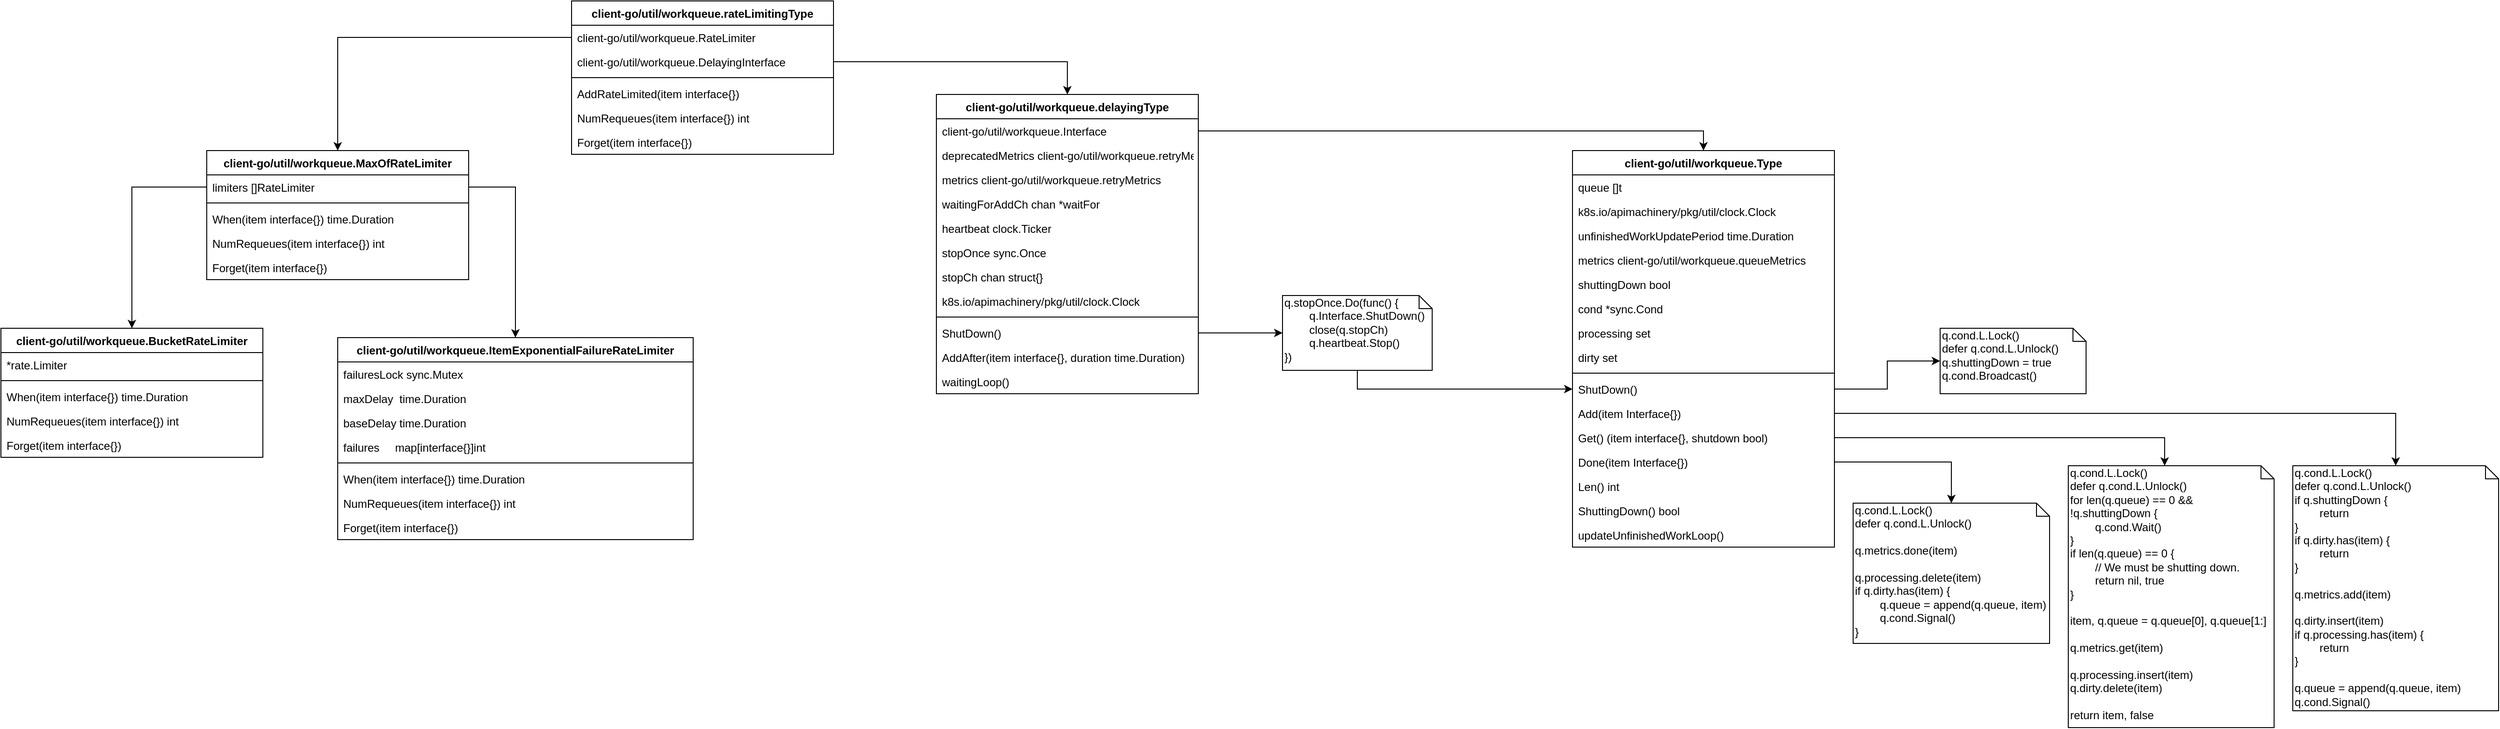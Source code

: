 <mxfile version="12.7.2" type="device"><diagram id="1T429KndA5g-u6NF77iO" name="第 1 页"><mxGraphModel dx="1773" dy="1849" grid="1" gridSize="10" guides="1" tooltips="1" connect="1" arrows="1" fold="1" page="1" pageScale="1" pageWidth="827" pageHeight="1169" math="0" shadow="0"><root><mxCell id="0"/><mxCell id="1" parent="0"/><mxCell id="t0IIOwGyQIORkeRnPakr-38" value="client-go/util/workqueue.rateLimitingType" style="swimlane;fontStyle=1;align=center;verticalAlign=top;childLayout=stackLayout;horizontal=1;startSize=26;horizontalStack=0;resizeParent=1;resizeParentMax=0;resizeLast=0;collapsible=1;marginBottom=0;" vertex="1" parent="1"><mxGeometry x="310" y="-220" width="280" height="164" as="geometry"/></mxCell><mxCell id="t0IIOwGyQIORkeRnPakr-45" value="client-go/util/workqueue.RateLimiter" style="text;strokeColor=none;fillColor=none;align=left;verticalAlign=top;spacingLeft=4;spacingRight=4;overflow=hidden;rotatable=0;points=[[0,0.5],[1,0.5]];portConstraint=eastwest;" vertex="1" parent="t0IIOwGyQIORkeRnPakr-38"><mxGeometry y="26" width="280" height="26" as="geometry"/></mxCell><mxCell id="t0IIOwGyQIORkeRnPakr-44" value="client-go/util/workqueue.DelayingInterface" style="text;strokeColor=none;fillColor=none;align=left;verticalAlign=top;spacingLeft=4;spacingRight=4;overflow=hidden;rotatable=0;points=[[0,0.5],[1,0.5]];portConstraint=eastwest;" vertex="1" parent="t0IIOwGyQIORkeRnPakr-38"><mxGeometry y="52" width="280" height="26" as="geometry"/></mxCell><mxCell id="t0IIOwGyQIORkeRnPakr-40" value="" style="line;strokeWidth=1;fillColor=none;align=left;verticalAlign=middle;spacingTop=-1;spacingLeft=3;spacingRight=3;rotatable=0;labelPosition=right;points=[];portConstraint=eastwest;" vertex="1" parent="t0IIOwGyQIORkeRnPakr-38"><mxGeometry y="78" width="280" height="8" as="geometry"/></mxCell><mxCell id="t0IIOwGyQIORkeRnPakr-41" value="AddRateLimited(item interface{})" style="text;strokeColor=none;fillColor=none;align=left;verticalAlign=top;spacingLeft=4;spacingRight=4;overflow=hidden;rotatable=0;points=[[0,0.5],[1,0.5]];portConstraint=eastwest;" vertex="1" parent="t0IIOwGyQIORkeRnPakr-38"><mxGeometry y="86" width="280" height="26" as="geometry"/></mxCell><mxCell id="t0IIOwGyQIORkeRnPakr-132" value="NumRequeues(item interface{}) int" style="text;strokeColor=none;fillColor=none;align=left;verticalAlign=top;spacingLeft=4;spacingRight=4;overflow=hidden;rotatable=0;points=[[0,0.5],[1,0.5]];portConstraint=eastwest;" vertex="1" parent="t0IIOwGyQIORkeRnPakr-38"><mxGeometry y="112" width="280" height="26" as="geometry"/></mxCell><mxCell id="t0IIOwGyQIORkeRnPakr-131" value="Forget(item interface{})" style="text;strokeColor=none;fillColor=none;align=left;verticalAlign=top;spacingLeft=4;spacingRight=4;overflow=hidden;rotatable=0;points=[[0,0.5],[1,0.5]];portConstraint=eastwest;" vertex="1" parent="t0IIOwGyQIORkeRnPakr-38"><mxGeometry y="138" width="280" height="26" as="geometry"/></mxCell><mxCell id="t0IIOwGyQIORkeRnPakr-46" value="client-go/util/workqueue.delayingType" style="swimlane;fontStyle=1;align=center;verticalAlign=top;childLayout=stackLayout;horizontal=1;startSize=26;horizontalStack=0;resizeParent=1;resizeParentMax=0;resizeLast=0;collapsible=1;marginBottom=0;" vertex="1" parent="1"><mxGeometry x="700" y="-120" width="280" height="320" as="geometry"/></mxCell><mxCell id="t0IIOwGyQIORkeRnPakr-51" value="client-go/util/workqueue.Interface" style="text;strokeColor=none;fillColor=none;align=left;verticalAlign=top;spacingLeft=4;spacingRight=4;overflow=hidden;rotatable=0;points=[[0,0.5],[1,0.5]];portConstraint=eastwest;" vertex="1" parent="t0IIOwGyQIORkeRnPakr-46"><mxGeometry y="26" width="280" height="26" as="geometry"/></mxCell><mxCell id="t0IIOwGyQIORkeRnPakr-58" value="deprecatedMetrics client-go/util/workqueue.retryMetrics" style="text;strokeColor=none;fillColor=none;align=left;verticalAlign=top;spacingLeft=4;spacingRight=4;overflow=hidden;rotatable=0;points=[[0,0.5],[1,0.5]];portConstraint=eastwest;" vertex="1" parent="t0IIOwGyQIORkeRnPakr-46"><mxGeometry y="52" width="280" height="26" as="geometry"/></mxCell><mxCell id="t0IIOwGyQIORkeRnPakr-57" value="metrics client-go/util/workqueue.retryMetrics" style="text;strokeColor=none;fillColor=none;align=left;verticalAlign=top;spacingLeft=4;spacingRight=4;overflow=hidden;rotatable=0;points=[[0,0.5],[1,0.5]];portConstraint=eastwest;" vertex="1" parent="t0IIOwGyQIORkeRnPakr-46"><mxGeometry y="78" width="280" height="26" as="geometry"/></mxCell><mxCell id="t0IIOwGyQIORkeRnPakr-56" value="waitingForAddCh chan *waitFor" style="text;strokeColor=none;fillColor=none;align=left;verticalAlign=top;spacingLeft=4;spacingRight=4;overflow=hidden;rotatable=0;points=[[0,0.5],[1,0.5]];portConstraint=eastwest;" vertex="1" parent="t0IIOwGyQIORkeRnPakr-46"><mxGeometry y="104" width="280" height="26" as="geometry"/></mxCell><mxCell id="t0IIOwGyQIORkeRnPakr-55" value="heartbeat clock.Ticker" style="text;strokeColor=none;fillColor=none;align=left;verticalAlign=top;spacingLeft=4;spacingRight=4;overflow=hidden;rotatable=0;points=[[0,0.5],[1,0.5]];portConstraint=eastwest;" vertex="1" parent="t0IIOwGyQIORkeRnPakr-46"><mxGeometry y="130" width="280" height="26" as="geometry"/></mxCell><mxCell id="t0IIOwGyQIORkeRnPakr-54" value="stopOnce sync.Once" style="text;strokeColor=none;fillColor=none;align=left;verticalAlign=top;spacingLeft=4;spacingRight=4;overflow=hidden;rotatable=0;points=[[0,0.5],[1,0.5]];portConstraint=eastwest;" vertex="1" parent="t0IIOwGyQIORkeRnPakr-46"><mxGeometry y="156" width="280" height="26" as="geometry"/></mxCell><mxCell id="t0IIOwGyQIORkeRnPakr-53" value="stopCh chan struct{}" style="text;strokeColor=none;fillColor=none;align=left;verticalAlign=top;spacingLeft=4;spacingRight=4;overflow=hidden;rotatable=0;points=[[0,0.5],[1,0.5]];portConstraint=eastwest;" vertex="1" parent="t0IIOwGyQIORkeRnPakr-46"><mxGeometry y="182" width="280" height="26" as="geometry"/></mxCell><mxCell id="t0IIOwGyQIORkeRnPakr-52" value="k8s.io/apimachinery/pkg/util/clock.Clock" style="text;strokeColor=none;fillColor=none;align=left;verticalAlign=top;spacingLeft=4;spacingRight=4;overflow=hidden;rotatable=0;points=[[0,0.5],[1,0.5]];portConstraint=eastwest;" vertex="1" parent="t0IIOwGyQIORkeRnPakr-46"><mxGeometry y="208" width="280" height="26" as="geometry"/></mxCell><mxCell id="t0IIOwGyQIORkeRnPakr-49" value="" style="line;strokeWidth=1;fillColor=none;align=left;verticalAlign=middle;spacingTop=-1;spacingLeft=3;spacingRight=3;rotatable=0;labelPosition=right;points=[];portConstraint=eastwest;" vertex="1" parent="t0IIOwGyQIORkeRnPakr-46"><mxGeometry y="234" width="280" height="8" as="geometry"/></mxCell><mxCell id="t0IIOwGyQIORkeRnPakr-50" value="ShutDown()" style="text;strokeColor=none;fillColor=none;align=left;verticalAlign=top;spacingLeft=4;spacingRight=4;overflow=hidden;rotatable=0;points=[[0,0.5],[1,0.5]];portConstraint=eastwest;" vertex="1" parent="t0IIOwGyQIORkeRnPakr-46"><mxGeometry y="242" width="280" height="26" as="geometry"/></mxCell><mxCell id="t0IIOwGyQIORkeRnPakr-125" value="AddAfter(item interface{}, duration time.Duration)" style="text;strokeColor=none;fillColor=none;align=left;verticalAlign=top;spacingLeft=4;spacingRight=4;overflow=hidden;rotatable=0;points=[[0,0.5],[1,0.5]];portConstraint=eastwest;" vertex="1" parent="t0IIOwGyQIORkeRnPakr-46"><mxGeometry y="268" width="280" height="26" as="geometry"/></mxCell><mxCell id="t0IIOwGyQIORkeRnPakr-126" value="waitingLoop()" style="text;strokeColor=none;fillColor=none;align=left;verticalAlign=top;spacingLeft=4;spacingRight=4;overflow=hidden;rotatable=0;points=[[0,0.5],[1,0.5]];portConstraint=eastwest;" vertex="1" parent="t0IIOwGyQIORkeRnPakr-46"><mxGeometry y="294" width="280" height="26" as="geometry"/></mxCell><mxCell id="t0IIOwGyQIORkeRnPakr-79" value="client-go/util/workqueue.Type" style="swimlane;fontStyle=1;align=center;verticalAlign=top;childLayout=stackLayout;horizontal=1;startSize=26;horizontalStack=0;resizeParent=1;resizeParentMax=0;resizeLast=0;collapsible=1;marginBottom=0;" vertex="1" parent="1"><mxGeometry x="1380" y="-60" width="280" height="424" as="geometry"/></mxCell><mxCell id="t0IIOwGyQIORkeRnPakr-98" value="queue []t" style="text;strokeColor=none;fillColor=none;align=left;verticalAlign=top;spacingLeft=4;spacingRight=4;overflow=hidden;rotatable=0;points=[[0,0.5],[1,0.5]];portConstraint=eastwest;" vertex="1" parent="t0IIOwGyQIORkeRnPakr-79"><mxGeometry y="26" width="280" height="26" as="geometry"/></mxCell><mxCell id="t0IIOwGyQIORkeRnPakr-105" value="k8s.io/apimachinery/pkg/util/clock.Clock" style="text;strokeColor=none;fillColor=none;align=left;verticalAlign=top;spacingLeft=4;spacingRight=4;overflow=hidden;rotatable=0;points=[[0,0.5],[1,0.5]];portConstraint=eastwest;" vertex="1" parent="t0IIOwGyQIORkeRnPakr-79"><mxGeometry y="52" width="280" height="26" as="geometry"/></mxCell><mxCell id="t0IIOwGyQIORkeRnPakr-104" value="unfinishedWorkUpdatePeriod time.Duration" style="text;strokeColor=none;fillColor=none;align=left;verticalAlign=top;spacingLeft=4;spacingRight=4;overflow=hidden;rotatable=0;points=[[0,0.5],[1,0.5]];portConstraint=eastwest;" vertex="1" parent="t0IIOwGyQIORkeRnPakr-79"><mxGeometry y="78" width="280" height="26" as="geometry"/></mxCell><mxCell id="t0IIOwGyQIORkeRnPakr-103" value="metrics client-go/util/workqueue.queueMetrics" style="text;strokeColor=none;fillColor=none;align=left;verticalAlign=top;spacingLeft=4;spacingRight=4;overflow=hidden;rotatable=0;points=[[0,0.5],[1,0.5]];portConstraint=eastwest;" vertex="1" parent="t0IIOwGyQIORkeRnPakr-79"><mxGeometry y="104" width="280" height="26" as="geometry"/></mxCell><mxCell id="t0IIOwGyQIORkeRnPakr-102" value="shuttingDown bool" style="text;strokeColor=none;fillColor=none;align=left;verticalAlign=top;spacingLeft=4;spacingRight=4;overflow=hidden;rotatable=0;points=[[0,0.5],[1,0.5]];portConstraint=eastwest;" vertex="1" parent="t0IIOwGyQIORkeRnPakr-79"><mxGeometry y="130" width="280" height="26" as="geometry"/></mxCell><mxCell id="t0IIOwGyQIORkeRnPakr-101" value="cond *sync.Cond" style="text;strokeColor=none;fillColor=none;align=left;verticalAlign=top;spacingLeft=4;spacingRight=4;overflow=hidden;rotatable=0;points=[[0,0.5],[1,0.5]];portConstraint=eastwest;" vertex="1" parent="t0IIOwGyQIORkeRnPakr-79"><mxGeometry y="156" width="280" height="26" as="geometry"/></mxCell><mxCell id="t0IIOwGyQIORkeRnPakr-100" value="processing set" style="text;strokeColor=none;fillColor=none;align=left;verticalAlign=top;spacingLeft=4;spacingRight=4;overflow=hidden;rotatable=0;points=[[0,0.5],[1,0.5]];portConstraint=eastwest;" vertex="1" parent="t0IIOwGyQIORkeRnPakr-79"><mxGeometry y="182" width="280" height="26" as="geometry"/></mxCell><mxCell id="t0IIOwGyQIORkeRnPakr-99" value="dirty set" style="text;strokeColor=none;fillColor=none;align=left;verticalAlign=top;spacingLeft=4;spacingRight=4;overflow=hidden;rotatable=0;points=[[0,0.5],[1,0.5]];portConstraint=eastwest;" vertex="1" parent="t0IIOwGyQIORkeRnPakr-79"><mxGeometry y="208" width="280" height="26" as="geometry"/></mxCell><mxCell id="t0IIOwGyQIORkeRnPakr-88" value="" style="line;strokeWidth=1;fillColor=none;align=left;verticalAlign=middle;spacingTop=-1;spacingLeft=3;spacingRight=3;rotatable=0;labelPosition=right;points=[];portConstraint=eastwest;" vertex="1" parent="t0IIOwGyQIORkeRnPakr-79"><mxGeometry y="234" width="280" height="8" as="geometry"/></mxCell><mxCell id="t0IIOwGyQIORkeRnPakr-89" value="ShutDown()" style="text;strokeColor=none;fillColor=none;align=left;verticalAlign=top;spacingLeft=4;spacingRight=4;overflow=hidden;rotatable=0;points=[[0,0.5],[1,0.5]];portConstraint=eastwest;" vertex="1" parent="t0IIOwGyQIORkeRnPakr-79"><mxGeometry y="242" width="280" height="26" as="geometry"/></mxCell><mxCell id="t0IIOwGyQIORkeRnPakr-109" value="Add(item Interface{})" style="text;strokeColor=none;fillColor=none;align=left;verticalAlign=top;spacingLeft=4;spacingRight=4;overflow=hidden;rotatable=0;points=[[0,0.5],[1,0.5]];portConstraint=eastwest;" vertex="1" parent="t0IIOwGyQIORkeRnPakr-79"><mxGeometry y="268" width="280" height="26" as="geometry"/></mxCell><mxCell id="t0IIOwGyQIORkeRnPakr-115" value="Get() (item interface{}, shutdown bool)" style="text;strokeColor=none;fillColor=none;align=left;verticalAlign=top;spacingLeft=4;spacingRight=4;overflow=hidden;rotatable=0;points=[[0,0.5],[1,0.5]];portConstraint=eastwest;" vertex="1" parent="t0IIOwGyQIORkeRnPakr-79"><mxGeometry y="294" width="280" height="26" as="geometry"/></mxCell><mxCell id="t0IIOwGyQIORkeRnPakr-112" value="Done(item Interface{})" style="text;strokeColor=none;fillColor=none;align=left;verticalAlign=top;spacingLeft=4;spacingRight=4;overflow=hidden;rotatable=0;points=[[0,0.5],[1,0.5]];portConstraint=eastwest;" vertex="1" parent="t0IIOwGyQIORkeRnPakr-79"><mxGeometry y="320" width="280" height="26" as="geometry"/></mxCell><mxCell id="t0IIOwGyQIORkeRnPakr-127" value="Len() int" style="text;strokeColor=none;fillColor=none;align=left;verticalAlign=top;spacingLeft=4;spacingRight=4;overflow=hidden;rotatable=0;points=[[0,0.5],[1,0.5]];portConstraint=eastwest;" vertex="1" parent="t0IIOwGyQIORkeRnPakr-79"><mxGeometry y="346" width="280" height="26" as="geometry"/></mxCell><mxCell id="t0IIOwGyQIORkeRnPakr-130" value="ShuttingDown() bool" style="text;strokeColor=none;fillColor=none;align=left;verticalAlign=top;spacingLeft=4;spacingRight=4;overflow=hidden;rotatable=0;points=[[0,0.5],[1,0.5]];portConstraint=eastwest;" vertex="1" parent="t0IIOwGyQIORkeRnPakr-79"><mxGeometry y="372" width="280" height="26" as="geometry"/></mxCell><mxCell id="t0IIOwGyQIORkeRnPakr-128" value="updateUnfinishedWorkLoop()" style="text;strokeColor=none;fillColor=none;align=left;verticalAlign=top;spacingLeft=4;spacingRight=4;overflow=hidden;rotatable=0;points=[[0,0.5],[1,0.5]];portConstraint=eastwest;" vertex="1" parent="t0IIOwGyQIORkeRnPakr-79"><mxGeometry y="398" width="280" height="26" as="geometry"/></mxCell><mxCell id="t0IIOwGyQIORkeRnPakr-106" style="edgeStyle=orthogonalEdgeStyle;rounded=0;orthogonalLoop=1;jettySize=auto;html=1;entryX=0;entryY=0.5;entryDx=0;entryDy=0;entryPerimeter=0;" edge="1" parent="1" source="t0IIOwGyQIORkeRnPakr-50" target="t0IIOwGyQIORkeRnPakr-122"><mxGeometry relative="1" as="geometry"/></mxCell><mxCell id="t0IIOwGyQIORkeRnPakr-107" style="edgeStyle=orthogonalEdgeStyle;rounded=0;orthogonalLoop=1;jettySize=auto;html=1;" edge="1" parent="1" source="t0IIOwGyQIORkeRnPakr-44" target="t0IIOwGyQIORkeRnPakr-46"><mxGeometry relative="1" as="geometry"/></mxCell><mxCell id="t0IIOwGyQIORkeRnPakr-108" style="edgeStyle=orthogonalEdgeStyle;rounded=0;orthogonalLoop=1;jettySize=auto;html=1;entryX=0.5;entryY=0;entryDx=0;entryDy=0;" edge="1" parent="1" source="t0IIOwGyQIORkeRnPakr-51" target="t0IIOwGyQIORkeRnPakr-79"><mxGeometry relative="1" as="geometry"/></mxCell><mxCell id="t0IIOwGyQIORkeRnPakr-110" value="&lt;div&gt;q.cond.L.Lock()&lt;/div&gt;&lt;div&gt;defer q.cond.L.Unlock()&lt;/div&gt;&lt;div&gt;if q.shuttingDown {&lt;/div&gt;&lt;div&gt;&lt;span style=&quot;white-space: pre&quot;&gt;&#9;&lt;/span&gt;return&lt;/div&gt;&lt;div&gt;}&lt;/div&gt;&lt;div&gt;if q.dirty.has(item) {&lt;/div&gt;&lt;div&gt;&lt;span style=&quot;white-space: pre&quot;&gt;&#9;&lt;/span&gt;return&lt;/div&gt;&lt;div&gt;}&lt;/div&gt;&lt;div&gt;&lt;br&gt;&lt;/div&gt;&lt;div&gt;q.metrics.add(item)&lt;/div&gt;&lt;div&gt;&lt;br&gt;&lt;/div&gt;&lt;div&gt;q.dirty.insert(item)&lt;/div&gt;&lt;div&gt;if q.processing.has(item) {&lt;/div&gt;&lt;div&gt;&lt;span style=&quot;white-space: pre&quot;&gt;&#9;&lt;/span&gt;return&lt;/div&gt;&lt;div&gt;}&lt;/div&gt;&lt;div&gt;&lt;br&gt;&lt;/div&gt;&lt;div&gt;q.queue = append(q.queue, item)&lt;/div&gt;&lt;div&gt;q.cond.Signal()&lt;/div&gt;" style="shape=note;whiteSpace=wrap;html=1;size=14;verticalAlign=top;align=left;spacingTop=-6;" vertex="1" parent="1"><mxGeometry x="2150" y="277" width="220" height="262" as="geometry"/></mxCell><mxCell id="t0IIOwGyQIORkeRnPakr-111" style="edgeStyle=orthogonalEdgeStyle;rounded=0;orthogonalLoop=1;jettySize=auto;html=1;entryX=0.5;entryY=0;entryDx=0;entryDy=0;entryPerimeter=0;" edge="1" parent="1" source="t0IIOwGyQIORkeRnPakr-109" target="t0IIOwGyQIORkeRnPakr-110"><mxGeometry relative="1" as="geometry"/></mxCell><mxCell id="t0IIOwGyQIORkeRnPakr-113" value="&lt;div&gt;q.cond.L.Lock()&lt;/div&gt;&lt;div&gt;defer q.cond.L.Unlock()&lt;/div&gt;&lt;div&gt;for len(q.queue) == 0 &amp;amp;&amp;amp; !q.shuttingDown {&lt;/div&gt;&lt;div&gt;&lt;span style=&quot;white-space: pre&quot;&gt;&#9;&lt;/span&gt;q.cond.Wait()&lt;/div&gt;&lt;div&gt;}&lt;/div&gt;&lt;div&gt;if len(q.queue) == 0 {&lt;/div&gt;&lt;div&gt;&lt;span style=&quot;white-space: pre&quot;&gt;&#9;&lt;/span&gt;// We must be shutting down.&lt;/div&gt;&lt;div&gt;&lt;span style=&quot;white-space: pre&quot;&gt;&#9;&lt;/span&gt;return nil, true&lt;/div&gt;&lt;div&gt;}&lt;/div&gt;&lt;div&gt;&lt;br&gt;&lt;/div&gt;&lt;div&gt;item, q.queue = q.queue[0], q.queue[1:]&lt;/div&gt;&lt;div&gt;&lt;br&gt;&lt;/div&gt;&lt;div&gt;q.metrics.get(item)&lt;/div&gt;&lt;div&gt;&lt;br&gt;&lt;/div&gt;&lt;div&gt;q.processing.insert(item)&lt;/div&gt;&lt;div&gt;q.dirty.delete(item)&lt;/div&gt;&lt;div&gt;&lt;br&gt;&lt;/div&gt;&lt;div&gt;return item, false&lt;/div&gt;" style="shape=note;whiteSpace=wrap;html=1;size=14;verticalAlign=top;align=left;spacingTop=-6;" vertex="1" parent="1"><mxGeometry x="1910" y="277" width="220" height="280" as="geometry"/></mxCell><mxCell id="t0IIOwGyQIORkeRnPakr-114" style="edgeStyle=orthogonalEdgeStyle;rounded=0;orthogonalLoop=1;jettySize=auto;html=1;entryX=0;entryY=0;entryDx=103;entryDy=0;entryPerimeter=0;exitX=1;exitY=0.5;exitDx=0;exitDy=0;" edge="1" parent="1" source="t0IIOwGyQIORkeRnPakr-115" target="t0IIOwGyQIORkeRnPakr-113"><mxGeometry relative="1" as="geometry"/></mxCell><mxCell id="t0IIOwGyQIORkeRnPakr-116" value="&lt;div&gt;q.cond.L.Lock()&lt;/div&gt;&lt;div&gt;defer q.cond.L.Unlock()&lt;/div&gt;&lt;div&gt;&lt;br&gt;&lt;/div&gt;&lt;div&gt;q.metrics.done(item)&lt;/div&gt;&lt;div&gt;&lt;br&gt;&lt;/div&gt;&lt;div&gt;q.processing.delete(item)&lt;/div&gt;&lt;div&gt;if q.dirty.has(item) {&lt;/div&gt;&lt;div&gt;&lt;span style=&quot;white-space: pre&quot;&gt;&#9;&lt;/span&gt;q.queue = append(q.queue, item)&lt;/div&gt;&lt;div&gt;&lt;span style=&quot;white-space: pre&quot;&gt;&#9;&lt;/span&gt;q.cond.Signal()&lt;/div&gt;&lt;div&gt;}&lt;/div&gt;" style="shape=note;whiteSpace=wrap;html=1;size=14;verticalAlign=top;align=left;spacingTop=-6;" vertex="1" parent="1"><mxGeometry x="1680" y="317" width="210" height="150" as="geometry"/></mxCell><mxCell id="t0IIOwGyQIORkeRnPakr-117" style="edgeStyle=orthogonalEdgeStyle;rounded=0;orthogonalLoop=1;jettySize=auto;html=1;exitX=1;exitY=0.5;exitDx=0;exitDy=0;" edge="1" parent="1" source="t0IIOwGyQIORkeRnPakr-112" target="t0IIOwGyQIORkeRnPakr-116"><mxGeometry relative="1" as="geometry"><mxPoint x="1711" y="270" as="sourcePoint"/></mxGeometry></mxCell><mxCell id="t0IIOwGyQIORkeRnPakr-118" value="&lt;div&gt;q.cond.L.Lock()&lt;/div&gt;&lt;div&gt;defer q.cond.L.Unlock()&lt;/div&gt;&lt;div&gt;q.shuttingDown = true&lt;/div&gt;&lt;div&gt;q.cond.Broadcast()&lt;/div&gt;" style="shape=note;whiteSpace=wrap;html=1;size=14;verticalAlign=top;align=left;spacingTop=-6;" vertex="1" parent="1"><mxGeometry x="1773" y="130" width="156" height="70" as="geometry"/></mxCell><mxCell id="t0IIOwGyQIORkeRnPakr-121" style="edgeStyle=orthogonalEdgeStyle;rounded=0;orthogonalLoop=1;jettySize=auto;html=1;" edge="1" parent="1" source="t0IIOwGyQIORkeRnPakr-89" target="t0IIOwGyQIORkeRnPakr-118"><mxGeometry relative="1" as="geometry"/></mxCell><mxCell id="t0IIOwGyQIORkeRnPakr-124" style="edgeStyle=orthogonalEdgeStyle;rounded=0;orthogonalLoop=1;jettySize=auto;html=1;entryX=0;entryY=0.5;entryDx=0;entryDy=0;" edge="1" parent="1" source="t0IIOwGyQIORkeRnPakr-122" target="t0IIOwGyQIORkeRnPakr-89"><mxGeometry relative="1" as="geometry"/></mxCell><mxCell id="t0IIOwGyQIORkeRnPakr-122" value="&lt;div&gt;q.stopOnce.Do(func() {&lt;/div&gt;&lt;div&gt;&lt;span style=&quot;white-space: pre&quot;&gt;&#9;&lt;/span&gt;q.Interface.ShutDown()&lt;/div&gt;&lt;div&gt;&lt;span style=&quot;white-space: pre&quot;&gt;&#9;&lt;/span&gt;close(q.stopCh)&lt;/div&gt;&lt;div&gt;&lt;span style=&quot;white-space: pre&quot;&gt;&#9;&lt;/span&gt;q.heartbeat.Stop()&lt;/div&gt;&lt;div&gt;})&lt;/div&gt;" style="shape=note;whiteSpace=wrap;html=1;size=14;verticalAlign=top;align=left;spacingTop=-6;" vertex="1" parent="1"><mxGeometry x="1070" y="95" width="160" height="80" as="geometry"/></mxCell><mxCell id="t0IIOwGyQIORkeRnPakr-133" value="client-go/util/workqueue.MaxOfRateLimiter" style="swimlane;fontStyle=1;align=center;verticalAlign=top;childLayout=stackLayout;horizontal=1;startSize=26;horizontalStack=0;resizeParent=1;resizeParentMax=0;resizeLast=0;collapsible=1;marginBottom=0;" vertex="1" parent="1"><mxGeometry x="-80" y="-60" width="280" height="138" as="geometry"/></mxCell><mxCell id="t0IIOwGyQIORkeRnPakr-134" value="limiters []RateLimiter" style="text;strokeColor=none;fillColor=none;align=left;verticalAlign=top;spacingLeft=4;spacingRight=4;overflow=hidden;rotatable=0;points=[[0,0.5],[1,0.5]];portConstraint=eastwest;" vertex="1" parent="t0IIOwGyQIORkeRnPakr-133"><mxGeometry y="26" width="280" height="26" as="geometry"/></mxCell><mxCell id="t0IIOwGyQIORkeRnPakr-136" value="" style="line;strokeWidth=1;fillColor=none;align=left;verticalAlign=middle;spacingTop=-1;spacingLeft=3;spacingRight=3;rotatable=0;labelPosition=right;points=[];portConstraint=eastwest;" vertex="1" parent="t0IIOwGyQIORkeRnPakr-133"><mxGeometry y="52" width="280" height="8" as="geometry"/></mxCell><mxCell id="t0IIOwGyQIORkeRnPakr-137" value="When(item interface{}) time.Duration" style="text;strokeColor=none;fillColor=none;align=left;verticalAlign=top;spacingLeft=4;spacingRight=4;overflow=hidden;rotatable=0;points=[[0,0.5],[1,0.5]];portConstraint=eastwest;" vertex="1" parent="t0IIOwGyQIORkeRnPakr-133"><mxGeometry y="60" width="280" height="26" as="geometry"/></mxCell><mxCell id="t0IIOwGyQIORkeRnPakr-138" value="NumRequeues(item interface{}) int" style="text;strokeColor=none;fillColor=none;align=left;verticalAlign=top;spacingLeft=4;spacingRight=4;overflow=hidden;rotatable=0;points=[[0,0.5],[1,0.5]];portConstraint=eastwest;" vertex="1" parent="t0IIOwGyQIORkeRnPakr-133"><mxGeometry y="86" width="280" height="26" as="geometry"/></mxCell><mxCell id="t0IIOwGyQIORkeRnPakr-139" value="Forget(item interface{})" style="text;strokeColor=none;fillColor=none;align=left;verticalAlign=top;spacingLeft=4;spacingRight=4;overflow=hidden;rotatable=0;points=[[0,0.5],[1,0.5]];portConstraint=eastwest;" vertex="1" parent="t0IIOwGyQIORkeRnPakr-133"><mxGeometry y="112" width="280" height="26" as="geometry"/></mxCell><mxCell id="t0IIOwGyQIORkeRnPakr-140" style="edgeStyle=orthogonalEdgeStyle;rounded=0;orthogonalLoop=1;jettySize=auto;html=1;" edge="1" parent="1" source="t0IIOwGyQIORkeRnPakr-45" target="t0IIOwGyQIORkeRnPakr-133"><mxGeometry relative="1" as="geometry"/></mxCell><mxCell id="t0IIOwGyQIORkeRnPakr-141" value="client-go/util/workqueue.ItemExponentialFailureRateLimiter" style="swimlane;fontStyle=1;align=center;verticalAlign=top;childLayout=stackLayout;horizontal=1;startSize=26;horizontalStack=0;resizeParent=1;resizeParentMax=0;resizeLast=0;collapsible=1;marginBottom=0;" vertex="1" parent="1"><mxGeometry x="60" y="140" width="380" height="216" as="geometry"/></mxCell><mxCell id="t0IIOwGyQIORkeRnPakr-147" value="failuresLock sync.Mutex" style="text;strokeColor=none;fillColor=none;align=left;verticalAlign=top;spacingLeft=4;spacingRight=4;overflow=hidden;rotatable=0;points=[[0,0.5],[1,0.5]];portConstraint=eastwest;" vertex="1" parent="t0IIOwGyQIORkeRnPakr-141"><mxGeometry y="26" width="380" height="26" as="geometry"/></mxCell><mxCell id="t0IIOwGyQIORkeRnPakr-150" value="maxDelay  time.Duration" style="text;strokeColor=none;fillColor=none;align=left;verticalAlign=top;spacingLeft=4;spacingRight=4;overflow=hidden;rotatable=0;points=[[0,0.5],[1,0.5]];portConstraint=eastwest;" vertex="1" parent="t0IIOwGyQIORkeRnPakr-141"><mxGeometry y="52" width="380" height="26" as="geometry"/></mxCell><mxCell id="t0IIOwGyQIORkeRnPakr-149" value="baseDelay time.Duration" style="text;strokeColor=none;fillColor=none;align=left;verticalAlign=top;spacingLeft=4;spacingRight=4;overflow=hidden;rotatable=0;points=[[0,0.5],[1,0.5]];portConstraint=eastwest;" vertex="1" parent="t0IIOwGyQIORkeRnPakr-141"><mxGeometry y="78" width="380" height="26" as="geometry"/></mxCell><mxCell id="t0IIOwGyQIORkeRnPakr-148" value="failures     map[interface{}]int" style="text;strokeColor=none;fillColor=none;align=left;verticalAlign=top;spacingLeft=4;spacingRight=4;overflow=hidden;rotatable=0;points=[[0,0.5],[1,0.5]];portConstraint=eastwest;" vertex="1" parent="t0IIOwGyQIORkeRnPakr-141"><mxGeometry y="104" width="380" height="26" as="geometry"/></mxCell><mxCell id="t0IIOwGyQIORkeRnPakr-143" value="" style="line;strokeWidth=1;fillColor=none;align=left;verticalAlign=middle;spacingTop=-1;spacingLeft=3;spacingRight=3;rotatable=0;labelPosition=right;points=[];portConstraint=eastwest;" vertex="1" parent="t0IIOwGyQIORkeRnPakr-141"><mxGeometry y="130" width="380" height="8" as="geometry"/></mxCell><mxCell id="t0IIOwGyQIORkeRnPakr-144" value="When(item interface{}) time.Duration" style="text;strokeColor=none;fillColor=none;align=left;verticalAlign=top;spacingLeft=4;spacingRight=4;overflow=hidden;rotatable=0;points=[[0,0.5],[1,0.5]];portConstraint=eastwest;" vertex="1" parent="t0IIOwGyQIORkeRnPakr-141"><mxGeometry y="138" width="380" height="26" as="geometry"/></mxCell><mxCell id="t0IIOwGyQIORkeRnPakr-145" value="NumRequeues(item interface{}) int" style="text;strokeColor=none;fillColor=none;align=left;verticalAlign=top;spacingLeft=4;spacingRight=4;overflow=hidden;rotatable=0;points=[[0,0.5],[1,0.5]];portConstraint=eastwest;" vertex="1" parent="t0IIOwGyQIORkeRnPakr-141"><mxGeometry y="164" width="380" height="26" as="geometry"/></mxCell><mxCell id="t0IIOwGyQIORkeRnPakr-146" value="Forget(item interface{})" style="text;strokeColor=none;fillColor=none;align=left;verticalAlign=top;spacingLeft=4;spacingRight=4;overflow=hidden;rotatable=0;points=[[0,0.5],[1,0.5]];portConstraint=eastwest;" vertex="1" parent="t0IIOwGyQIORkeRnPakr-141"><mxGeometry y="190" width="380" height="26" as="geometry"/></mxCell><mxCell id="t0IIOwGyQIORkeRnPakr-151" value="client-go/util/workqueue.BucketRateLimiter" style="swimlane;fontStyle=1;align=center;verticalAlign=top;childLayout=stackLayout;horizontal=1;startSize=26;horizontalStack=0;resizeParent=1;resizeParentMax=0;resizeLast=0;collapsible=1;marginBottom=0;" vertex="1" parent="1"><mxGeometry x="-300" y="130" width="280" height="138" as="geometry"/></mxCell><mxCell id="t0IIOwGyQIORkeRnPakr-152" value="*rate.Limiter" style="text;strokeColor=none;fillColor=none;align=left;verticalAlign=top;spacingLeft=4;spacingRight=4;overflow=hidden;rotatable=0;points=[[0,0.5],[1,0.5]];portConstraint=eastwest;" vertex="1" parent="t0IIOwGyQIORkeRnPakr-151"><mxGeometry y="26" width="280" height="26" as="geometry"/></mxCell><mxCell id="t0IIOwGyQIORkeRnPakr-153" value="" style="line;strokeWidth=1;fillColor=none;align=left;verticalAlign=middle;spacingTop=-1;spacingLeft=3;spacingRight=3;rotatable=0;labelPosition=right;points=[];portConstraint=eastwest;" vertex="1" parent="t0IIOwGyQIORkeRnPakr-151"><mxGeometry y="52" width="280" height="8" as="geometry"/></mxCell><mxCell id="t0IIOwGyQIORkeRnPakr-154" value="When(item interface{}) time.Duration" style="text;strokeColor=none;fillColor=none;align=left;verticalAlign=top;spacingLeft=4;spacingRight=4;overflow=hidden;rotatable=0;points=[[0,0.5],[1,0.5]];portConstraint=eastwest;" vertex="1" parent="t0IIOwGyQIORkeRnPakr-151"><mxGeometry y="60" width="280" height="26" as="geometry"/></mxCell><mxCell id="t0IIOwGyQIORkeRnPakr-155" value="NumRequeues(item interface{}) int" style="text;strokeColor=none;fillColor=none;align=left;verticalAlign=top;spacingLeft=4;spacingRight=4;overflow=hidden;rotatable=0;points=[[0,0.5],[1,0.5]];portConstraint=eastwest;" vertex="1" parent="t0IIOwGyQIORkeRnPakr-151"><mxGeometry y="86" width="280" height="26" as="geometry"/></mxCell><mxCell id="t0IIOwGyQIORkeRnPakr-156" value="Forget(item interface{})" style="text;strokeColor=none;fillColor=none;align=left;verticalAlign=top;spacingLeft=4;spacingRight=4;overflow=hidden;rotatable=0;points=[[0,0.5],[1,0.5]];portConstraint=eastwest;" vertex="1" parent="t0IIOwGyQIORkeRnPakr-151"><mxGeometry y="112" width="280" height="26" as="geometry"/></mxCell><mxCell id="t0IIOwGyQIORkeRnPakr-157" style="edgeStyle=orthogonalEdgeStyle;rounded=0;orthogonalLoop=1;jettySize=auto;html=1;entryX=0.5;entryY=0;entryDx=0;entryDy=0;" edge="1" parent="1" source="t0IIOwGyQIORkeRnPakr-134" target="t0IIOwGyQIORkeRnPakr-151"><mxGeometry relative="1" as="geometry"/></mxCell><mxCell id="t0IIOwGyQIORkeRnPakr-158" style="edgeStyle=orthogonalEdgeStyle;rounded=0;orthogonalLoop=1;jettySize=auto;html=1;" edge="1" parent="1" source="t0IIOwGyQIORkeRnPakr-134" target="t0IIOwGyQIORkeRnPakr-141"><mxGeometry relative="1" as="geometry"/></mxCell></root></mxGraphModel></diagram></mxfile>